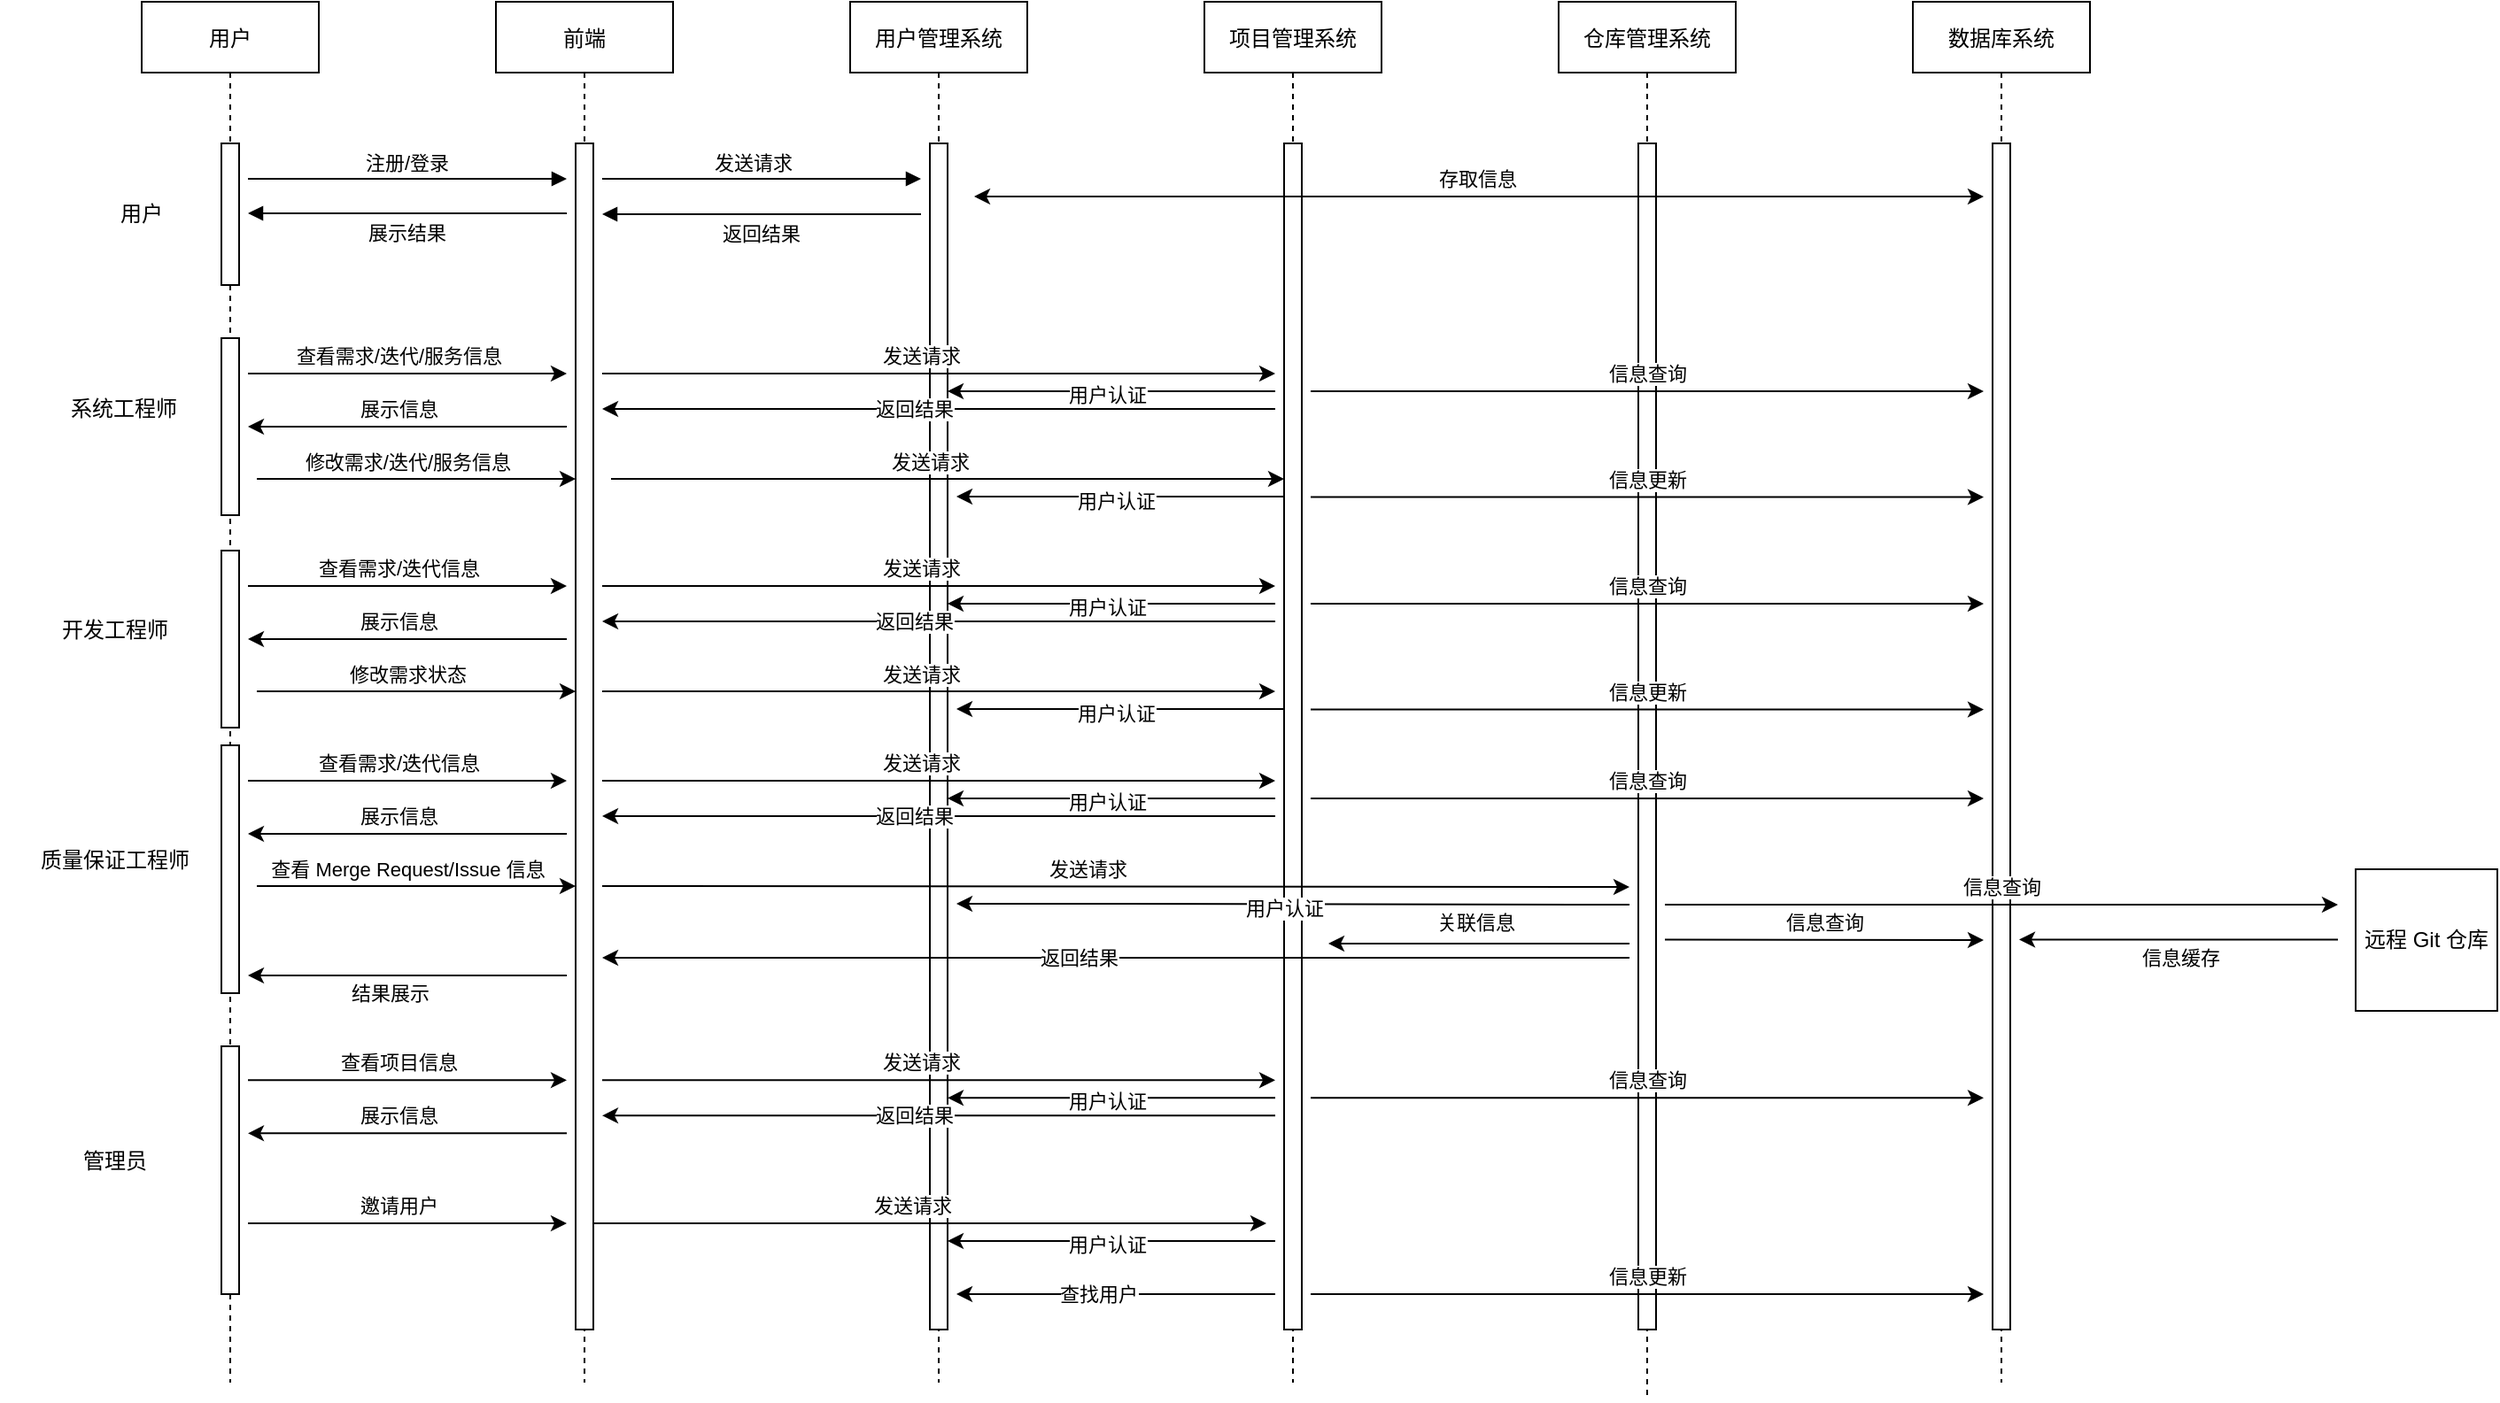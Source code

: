 <mxfile version="18.0.7" type="device"><diagram id="kgpKYQtTHZ0yAKxKKP6v" name="Page-1"><mxGraphModel dx="2370" dy="1173" grid="1" gridSize="10" guides="1" tooltips="1" connect="1" arrows="1" fold="1" page="1" pageScale="1" pageWidth="1920" pageHeight="1200" math="0" shadow="0"><root><mxCell id="0"/><mxCell id="1" parent="0"/><mxCell id="3nuBFxr9cyL0pnOWT2aG-1" value="用户" style="shape=umlLifeline;perimeter=lifelinePerimeter;container=1;collapsible=0;recursiveResize=0;rounded=0;shadow=0;strokeWidth=1;" parent="1" vertex="1"><mxGeometry x="110" y="80" width="100" height="780" as="geometry"/></mxCell><mxCell id="3nuBFxr9cyL0pnOWT2aG-2" value="" style="points=[];perimeter=orthogonalPerimeter;rounded=0;shadow=0;strokeWidth=1;" parent="3nuBFxr9cyL0pnOWT2aG-1" vertex="1"><mxGeometry x="45" y="80" width="10" height="80" as="geometry"/></mxCell><mxCell id="LiKj7-NSsE8vT3buzEcn-35" value="" style="points=[];perimeter=orthogonalPerimeter;rounded=0;shadow=0;strokeWidth=1;" vertex="1" parent="3nuBFxr9cyL0pnOWT2aG-1"><mxGeometry x="45" y="190" width="10" height="100" as="geometry"/></mxCell><mxCell id="LiKj7-NSsE8vT3buzEcn-37" value="用户" style="text;html=1;strokeColor=none;fillColor=none;align=center;verticalAlign=middle;whiteSpace=wrap;rounded=0;" vertex="1" parent="3nuBFxr9cyL0pnOWT2aG-1"><mxGeometry x="-30" y="105" width="60" height="30" as="geometry"/></mxCell><mxCell id="LiKj7-NSsE8vT3buzEcn-38" value="系统工程师" style="text;html=1;strokeColor=none;fillColor=none;align=center;verticalAlign=middle;whiteSpace=wrap;rounded=0;" vertex="1" parent="3nuBFxr9cyL0pnOWT2aG-1"><mxGeometry x="-75" y="215" width="130" height="30" as="geometry"/></mxCell><mxCell id="LiKj7-NSsE8vT3buzEcn-107" value="" style="points=[];perimeter=orthogonalPerimeter;rounded=0;shadow=0;strokeWidth=1;" vertex="1" parent="3nuBFxr9cyL0pnOWT2aG-1"><mxGeometry x="45" y="310" width="10" height="100" as="geometry"/></mxCell><mxCell id="LiKj7-NSsE8vT3buzEcn-108" value="" style="endArrow=classic;html=1;rounded=0;" edge="1" parent="3nuBFxr9cyL0pnOWT2aG-1"><mxGeometry width="50" height="50" relative="1" as="geometry"><mxPoint x="60" y="330" as="sourcePoint"/><mxPoint x="240" y="330" as="targetPoint"/></mxGeometry></mxCell><mxCell id="LiKj7-NSsE8vT3buzEcn-109" value="查看需求/迭代信息" style="edgeLabel;html=1;align=center;verticalAlign=middle;resizable=0;points=[];" vertex="1" connectable="0" parent="LiKj7-NSsE8vT3buzEcn-108"><mxGeometry x="-0.056" y="-2" relative="1" as="geometry"><mxPoint y="-12" as="offset"/></mxGeometry></mxCell><mxCell id="LiKj7-NSsE8vT3buzEcn-114" value="" style="endArrow=classic;html=1;rounded=0;" edge="1" parent="3nuBFxr9cyL0pnOWT2aG-1"><mxGeometry width="50" height="50" relative="1" as="geometry"><mxPoint x="640" y="340" as="sourcePoint"/><mxPoint x="455" y="340" as="targetPoint"/><Array as="points"><mxPoint x="520" y="340"/></Array></mxGeometry></mxCell><mxCell id="LiKj7-NSsE8vT3buzEcn-115" value="用户认证" style="edgeLabel;html=1;align=center;verticalAlign=middle;resizable=0;points=[];" vertex="1" connectable="0" parent="LiKj7-NSsE8vT3buzEcn-114"><mxGeometry x="0.03" y="2" relative="1" as="geometry"><mxPoint as="offset"/></mxGeometry></mxCell><mxCell id="LiKj7-NSsE8vT3buzEcn-120" value="" style="endArrow=classic;html=1;rounded=0;" edge="1" parent="3nuBFxr9cyL0pnOWT2aG-1"><mxGeometry width="50" height="50" relative="1" as="geometry"><mxPoint x="240" y="360" as="sourcePoint"/><mxPoint x="60" y="360" as="targetPoint"/><Array as="points"><mxPoint x="150" y="360"/></Array></mxGeometry></mxCell><mxCell id="LiKj7-NSsE8vT3buzEcn-121" value="展示信息" style="edgeLabel;html=1;align=center;verticalAlign=middle;resizable=0;points=[];" vertex="1" connectable="0" parent="LiKj7-NSsE8vT3buzEcn-120"><mxGeometry x="0.058" relative="1" as="geometry"><mxPoint y="-10" as="offset"/></mxGeometry></mxCell><mxCell id="LiKj7-NSsE8vT3buzEcn-122" value="" style="endArrow=classic;html=1;rounded=0;" edge="1" parent="3nuBFxr9cyL0pnOWT2aG-1"><mxGeometry width="50" height="50" relative="1" as="geometry"><mxPoint x="65" y="389.5" as="sourcePoint"/><mxPoint x="245" y="389.5" as="targetPoint"/></mxGeometry></mxCell><mxCell id="LiKj7-NSsE8vT3buzEcn-123" value="修改需求状态" style="edgeLabel;html=1;align=center;verticalAlign=middle;resizable=0;points=[];" vertex="1" connectable="0" parent="LiKj7-NSsE8vT3buzEcn-122"><mxGeometry x="-0.056" y="-2" relative="1" as="geometry"><mxPoint y="-12" as="offset"/></mxGeometry></mxCell><mxCell id="LiKj7-NSsE8vT3buzEcn-126" value="" style="endArrow=classic;html=1;rounded=0;" edge="1" parent="3nuBFxr9cyL0pnOWT2aG-1"><mxGeometry width="50" height="50" relative="1" as="geometry"><mxPoint x="645" y="399.5" as="sourcePoint"/><mxPoint x="460" y="399.5" as="targetPoint"/><Array as="points"><mxPoint x="525" y="399.5"/></Array></mxGeometry></mxCell><mxCell id="LiKj7-NSsE8vT3buzEcn-127" value="用户认证" style="edgeLabel;html=1;align=center;verticalAlign=middle;resizable=0;points=[];" vertex="1" connectable="0" parent="LiKj7-NSsE8vT3buzEcn-126"><mxGeometry x="0.03" y="2" relative="1" as="geometry"><mxPoint as="offset"/></mxGeometry></mxCell><mxCell id="LiKj7-NSsE8vT3buzEcn-130" value="" style="points=[];perimeter=orthogonalPerimeter;rounded=0;shadow=0;strokeWidth=1;" vertex="1" parent="3nuBFxr9cyL0pnOWT2aG-1"><mxGeometry x="45" y="420" width="10" height="140" as="geometry"/></mxCell><mxCell id="LiKj7-NSsE8vT3buzEcn-131" value="" style="endArrow=classic;html=1;rounded=0;" edge="1" parent="3nuBFxr9cyL0pnOWT2aG-1"><mxGeometry width="50" height="50" relative="1" as="geometry"><mxPoint x="60" y="440.0" as="sourcePoint"/><mxPoint x="240" y="440.0" as="targetPoint"/></mxGeometry></mxCell><mxCell id="LiKj7-NSsE8vT3buzEcn-132" value="查看需求/迭代信息" style="edgeLabel;html=1;align=center;verticalAlign=middle;resizable=0;points=[];" vertex="1" connectable="0" parent="LiKj7-NSsE8vT3buzEcn-131"><mxGeometry x="-0.056" y="-2" relative="1" as="geometry"><mxPoint y="-12" as="offset"/></mxGeometry></mxCell><mxCell id="LiKj7-NSsE8vT3buzEcn-133" value="" style="endArrow=classic;html=1;rounded=0;" edge="1" parent="3nuBFxr9cyL0pnOWT2aG-1"><mxGeometry width="50" height="50" relative="1" as="geometry"><mxPoint x="640" y="450.0" as="sourcePoint"/><mxPoint x="455" y="450.0" as="targetPoint"/><Array as="points"><mxPoint x="520" y="450"/></Array></mxGeometry></mxCell><mxCell id="LiKj7-NSsE8vT3buzEcn-134" value="用户认证" style="edgeLabel;html=1;align=center;verticalAlign=middle;resizable=0;points=[];" vertex="1" connectable="0" parent="LiKj7-NSsE8vT3buzEcn-133"><mxGeometry x="0.03" y="2" relative="1" as="geometry"><mxPoint as="offset"/></mxGeometry></mxCell><mxCell id="LiKj7-NSsE8vT3buzEcn-135" value="" style="endArrow=classic;html=1;rounded=0;" edge="1" parent="3nuBFxr9cyL0pnOWT2aG-1"><mxGeometry width="50" height="50" relative="1" as="geometry"><mxPoint x="240" y="470" as="sourcePoint"/><mxPoint x="60" y="470" as="targetPoint"/><Array as="points"><mxPoint x="150" y="470"/></Array></mxGeometry></mxCell><mxCell id="LiKj7-NSsE8vT3buzEcn-136" value="展示信息" style="edgeLabel;html=1;align=center;verticalAlign=middle;resizable=0;points=[];" vertex="1" connectable="0" parent="LiKj7-NSsE8vT3buzEcn-135"><mxGeometry x="0.058" relative="1" as="geometry"><mxPoint y="-10" as="offset"/></mxGeometry></mxCell><mxCell id="LiKj7-NSsE8vT3buzEcn-137" value="" style="endArrow=classic;html=1;rounded=0;" edge="1" parent="3nuBFxr9cyL0pnOWT2aG-1"><mxGeometry width="50" height="50" relative="1" as="geometry"><mxPoint x="65" y="499.5" as="sourcePoint"/><mxPoint x="245" y="499.5" as="targetPoint"/></mxGeometry></mxCell><mxCell id="LiKj7-NSsE8vT3buzEcn-138" value="查看 Merge Request/Issue 信息" style="edgeLabel;html=1;align=center;verticalAlign=middle;resizable=0;points=[];" vertex="1" connectable="0" parent="LiKj7-NSsE8vT3buzEcn-137"><mxGeometry x="-0.056" y="-2" relative="1" as="geometry"><mxPoint y="-12" as="offset"/></mxGeometry></mxCell><mxCell id="LiKj7-NSsE8vT3buzEcn-166" value="" style="points=[];perimeter=orthogonalPerimeter;rounded=0;shadow=0;strokeWidth=1;" vertex="1" parent="3nuBFxr9cyL0pnOWT2aG-1"><mxGeometry x="45" y="590" width="10" height="140" as="geometry"/></mxCell><mxCell id="3nuBFxr9cyL0pnOWT2aG-5" value="前端" style="shape=umlLifeline;perimeter=lifelinePerimeter;container=1;collapsible=0;recursiveResize=0;rounded=0;shadow=0;strokeWidth=1;" parent="1" vertex="1"><mxGeometry x="310" y="80" width="100" height="780" as="geometry"/></mxCell><mxCell id="3nuBFxr9cyL0pnOWT2aG-6" value="" style="points=[];perimeter=orthogonalPerimeter;rounded=0;shadow=0;strokeWidth=1;" parent="3nuBFxr9cyL0pnOWT2aG-5" vertex="1"><mxGeometry x="45" y="80" width="10" height="670" as="geometry"/></mxCell><mxCell id="LiKj7-NSsE8vT3buzEcn-32" value="展示结果" style="verticalAlign=bottom;endArrow=block;shadow=0;strokeWidth=1;" edge="1" parent="3nuBFxr9cyL0pnOWT2aG-5"><mxGeometry y="20" relative="1" as="geometry"><mxPoint x="40" y="119.5" as="sourcePoint"/><mxPoint x="-140" y="119.5" as="targetPoint"/><mxPoint as="offset"/></mxGeometry></mxCell><mxCell id="LiKj7-NSsE8vT3buzEcn-39" value="" style="endArrow=classic;html=1;rounded=0;" edge="1" parent="3nuBFxr9cyL0pnOWT2aG-5"><mxGeometry width="50" height="50" relative="1" as="geometry"><mxPoint x="-140" y="210" as="sourcePoint"/><mxPoint x="40" y="210" as="targetPoint"/></mxGeometry></mxCell><mxCell id="LiKj7-NSsE8vT3buzEcn-40" value="查看需求/迭代/服务信息" style="edgeLabel;html=1;align=center;verticalAlign=middle;resizable=0;points=[];" vertex="1" connectable="0" parent="LiKj7-NSsE8vT3buzEcn-39"><mxGeometry x="-0.056" y="-2" relative="1" as="geometry"><mxPoint y="-12" as="offset"/></mxGeometry></mxCell><mxCell id="LiKj7-NSsE8vT3buzEcn-1" value="项目管理系统" style="shape=umlLifeline;perimeter=lifelinePerimeter;container=1;collapsible=0;recursiveResize=0;rounded=0;shadow=0;strokeWidth=1;" vertex="1" parent="1"><mxGeometry x="710" y="80" width="100" height="780" as="geometry"/></mxCell><mxCell id="LiKj7-NSsE8vT3buzEcn-2" value="" style="points=[];perimeter=orthogonalPerimeter;rounded=0;shadow=0;strokeWidth=1;" vertex="1" parent="LiKj7-NSsE8vT3buzEcn-1"><mxGeometry x="45" y="80" width="10" height="670" as="geometry"/></mxCell><mxCell id="LiKj7-NSsE8vT3buzEcn-139" value="" style="endArrow=classic;html=1;rounded=0;" edge="1" parent="LiKj7-NSsE8vT3buzEcn-1"><mxGeometry width="50" height="50" relative="1" as="geometry"><mxPoint x="240" y="510" as="sourcePoint"/><mxPoint x="-140" y="509.5" as="targetPoint"/><Array as="points"><mxPoint x="-75" y="509.5"/></Array></mxGeometry></mxCell><mxCell id="LiKj7-NSsE8vT3buzEcn-140" value="用户认证" style="edgeLabel;html=1;align=center;verticalAlign=middle;resizable=0;points=[];" vertex="1" connectable="0" parent="LiKj7-NSsE8vT3buzEcn-139"><mxGeometry x="0.03" y="2" relative="1" as="geometry"><mxPoint as="offset"/></mxGeometry></mxCell><mxCell id="LiKj7-NSsE8vT3buzEcn-3" value="用户管理系统" style="shape=umlLifeline;perimeter=lifelinePerimeter;container=1;collapsible=0;recursiveResize=0;rounded=0;shadow=0;strokeWidth=1;" vertex="1" parent="1"><mxGeometry x="510" y="80" width="100" height="780" as="geometry"/></mxCell><mxCell id="LiKj7-NSsE8vT3buzEcn-4" value="" style="points=[];perimeter=orthogonalPerimeter;rounded=0;shadow=0;strokeWidth=1;" vertex="1" parent="LiKj7-NSsE8vT3buzEcn-3"><mxGeometry x="45" y="80" width="10" height="670" as="geometry"/></mxCell><mxCell id="LiKj7-NSsE8vT3buzEcn-112" value="" style="endArrow=classic;html=1;rounded=0;" edge="1" parent="LiKj7-NSsE8vT3buzEcn-3"><mxGeometry width="50" height="50" relative="1" as="geometry"><mxPoint x="-140" y="330" as="sourcePoint"/><mxPoint x="240" y="330" as="targetPoint"/></mxGeometry></mxCell><mxCell id="LiKj7-NSsE8vT3buzEcn-113" value="发送请求" style="edgeLabel;html=1;align=center;verticalAlign=middle;resizable=0;points=[];" vertex="1" connectable="0" parent="LiKj7-NSsE8vT3buzEcn-112"><mxGeometry x="-0.056" y="-2" relative="1" as="geometry"><mxPoint y="-12" as="offset"/></mxGeometry></mxCell><mxCell id="LiKj7-NSsE8vT3buzEcn-124" value="" style="endArrow=classic;html=1;rounded=0;" edge="1" parent="LiKj7-NSsE8vT3buzEcn-3"><mxGeometry width="50" height="50" relative="1" as="geometry"><mxPoint x="-140" y="389.5" as="sourcePoint"/><mxPoint x="240" y="389.5" as="targetPoint"/></mxGeometry></mxCell><mxCell id="LiKj7-NSsE8vT3buzEcn-125" value="发送请求" style="edgeLabel;html=1;align=center;verticalAlign=middle;resizable=0;points=[];" vertex="1" connectable="0" parent="LiKj7-NSsE8vT3buzEcn-124"><mxGeometry x="-0.056" y="-2" relative="1" as="geometry"><mxPoint y="-12" as="offset"/></mxGeometry></mxCell><mxCell id="LiKj7-NSsE8vT3buzEcn-5" value="仓库管理系统" style="shape=umlLifeline;perimeter=lifelinePerimeter;container=1;collapsible=0;recursiveResize=0;rounded=0;shadow=0;strokeWidth=1;" vertex="1" parent="1"><mxGeometry x="910" y="80" width="100" height="790" as="geometry"/></mxCell><mxCell id="LiKj7-NSsE8vT3buzEcn-6" value="" style="points=[];perimeter=orthogonalPerimeter;rounded=0;shadow=0;strokeWidth=1;" vertex="1" parent="LiKj7-NSsE8vT3buzEcn-5"><mxGeometry x="45" y="80" width="10" height="670" as="geometry"/></mxCell><mxCell id="LiKj7-NSsE8vT3buzEcn-59" value="" style="endArrow=classic;html=1;rounded=0;" edge="1" parent="LiKj7-NSsE8vT3buzEcn-5"><mxGeometry width="50" height="50" relative="1" as="geometry"><mxPoint x="-140" y="279.8" as="sourcePoint"/><mxPoint x="240" y="279.8" as="targetPoint"/></mxGeometry></mxCell><mxCell id="LiKj7-NSsE8vT3buzEcn-60" value="信息更新" style="edgeLabel;html=1;align=center;verticalAlign=middle;resizable=0;points=[];" vertex="1" connectable="0" parent="LiKj7-NSsE8vT3buzEcn-59"><mxGeometry x="-0.159" y="-2" relative="1" as="geometry"><mxPoint x="30" y="-12" as="offset"/></mxGeometry></mxCell><mxCell id="LiKj7-NSsE8vT3buzEcn-147" value="" style="endArrow=classic;html=1;rounded=0;" edge="1" parent="LiKj7-NSsE8vT3buzEcn-5"><mxGeometry width="50" height="50" relative="1" as="geometry"><mxPoint x="-140" y="450.0" as="sourcePoint"/><mxPoint x="240" y="450.0" as="targetPoint"/></mxGeometry></mxCell><mxCell id="LiKj7-NSsE8vT3buzEcn-148" value="信息查询" style="edgeLabel;html=1;align=center;verticalAlign=middle;resizable=0;points=[];" vertex="1" connectable="0" parent="LiKj7-NSsE8vT3buzEcn-147"><mxGeometry x="-0.159" y="-2" relative="1" as="geometry"><mxPoint x="30" y="-12" as="offset"/></mxGeometry></mxCell><mxCell id="LiKj7-NSsE8vT3buzEcn-7" value="数据库系统" style="shape=umlLifeline;perimeter=lifelinePerimeter;container=1;collapsible=0;recursiveResize=0;rounded=0;shadow=0;strokeWidth=1;" vertex="1" parent="1"><mxGeometry x="1110" y="80" width="100" height="780" as="geometry"/></mxCell><mxCell id="LiKj7-NSsE8vT3buzEcn-8" value="" style="points=[];perimeter=orthogonalPerimeter;rounded=0;shadow=0;strokeWidth=1;" vertex="1" parent="LiKj7-NSsE8vT3buzEcn-7"><mxGeometry x="45" y="80" width="10" height="670" as="geometry"/></mxCell><mxCell id="LiKj7-NSsE8vT3buzEcn-29" value="注册/登录" style="verticalAlign=bottom;endArrow=block;shadow=0;strokeWidth=1;" edge="1" parent="1"><mxGeometry relative="1" as="geometry"><mxPoint x="170" y="180.0" as="sourcePoint"/><mxPoint x="350" y="180" as="targetPoint"/></mxGeometry></mxCell><mxCell id="LiKj7-NSsE8vT3buzEcn-30" value="发送请求" style="verticalAlign=bottom;endArrow=block;shadow=0;strokeWidth=1;" edge="1" parent="1"><mxGeometry x="-0.05" relative="1" as="geometry"><mxPoint x="370" y="180.0" as="sourcePoint"/><mxPoint x="550" y="180" as="targetPoint"/><mxPoint as="offset"/></mxGeometry></mxCell><mxCell id="LiKj7-NSsE8vT3buzEcn-31" value="返回结果" style="verticalAlign=bottom;endArrow=block;shadow=0;strokeWidth=1;" edge="1" parent="1"><mxGeometry y="20" relative="1" as="geometry"><mxPoint x="550" y="200" as="sourcePoint"/><mxPoint x="370" y="200" as="targetPoint"/><mxPoint as="offset"/></mxGeometry></mxCell><mxCell id="LiKj7-NSsE8vT3buzEcn-33" value="" style="endArrow=classic;startArrow=classic;html=1;rounded=0;" edge="1" parent="1"><mxGeometry width="50" height="50" relative="1" as="geometry"><mxPoint x="580" y="190" as="sourcePoint"/><mxPoint x="1150" y="190" as="targetPoint"/></mxGeometry></mxCell><mxCell id="LiKj7-NSsE8vT3buzEcn-34" value="存取信息" style="edgeLabel;html=1;align=center;verticalAlign=middle;resizable=0;points=[];" vertex="1" connectable="0" parent="LiKj7-NSsE8vT3buzEcn-33"><mxGeometry x="-0.144" relative="1" as="geometry"><mxPoint x="40" y="-10" as="offset"/></mxGeometry></mxCell><mxCell id="LiKj7-NSsE8vT3buzEcn-41" value="" style="endArrow=classic;html=1;rounded=0;" edge="1" parent="1"><mxGeometry width="50" height="50" relative="1" as="geometry"><mxPoint x="370" y="290" as="sourcePoint"/><mxPoint x="750" y="290" as="targetPoint"/></mxGeometry></mxCell><mxCell id="LiKj7-NSsE8vT3buzEcn-42" value="发送请求" style="edgeLabel;html=1;align=center;verticalAlign=middle;resizable=0;points=[];" vertex="1" connectable="0" parent="LiKj7-NSsE8vT3buzEcn-41"><mxGeometry x="-0.056" y="-2" relative="1" as="geometry"><mxPoint y="-12" as="offset"/></mxGeometry></mxCell><mxCell id="LiKj7-NSsE8vT3buzEcn-43" value="" style="endArrow=classic;html=1;rounded=0;" edge="1" parent="1" target="LiKj7-NSsE8vT3buzEcn-4"><mxGeometry width="50" height="50" relative="1" as="geometry"><mxPoint x="750" y="300" as="sourcePoint"/><mxPoint x="700" y="310" as="targetPoint"/><Array as="points"><mxPoint x="630" y="300"/></Array></mxGeometry></mxCell><mxCell id="LiKj7-NSsE8vT3buzEcn-44" value="用户认证" style="edgeLabel;html=1;align=center;verticalAlign=middle;resizable=0;points=[];" vertex="1" connectable="0" parent="LiKj7-NSsE8vT3buzEcn-43"><mxGeometry x="0.03" y="2" relative="1" as="geometry"><mxPoint as="offset"/></mxGeometry></mxCell><mxCell id="LiKj7-NSsE8vT3buzEcn-45" value="" style="endArrow=classic;html=1;rounded=0;" edge="1" parent="1"><mxGeometry width="50" height="50" relative="1" as="geometry"><mxPoint x="770" y="300" as="sourcePoint"/><mxPoint x="1150" y="300" as="targetPoint"/></mxGeometry></mxCell><mxCell id="LiKj7-NSsE8vT3buzEcn-46" value="信息查询" style="edgeLabel;html=1;align=center;verticalAlign=middle;resizable=0;points=[];" vertex="1" connectable="0" parent="LiKj7-NSsE8vT3buzEcn-45"><mxGeometry x="-0.159" y="-2" relative="1" as="geometry"><mxPoint x="30" y="-12" as="offset"/></mxGeometry></mxCell><mxCell id="LiKj7-NSsE8vT3buzEcn-47" value="" style="endArrow=classic;html=1;rounded=0;" edge="1" parent="1"><mxGeometry width="50" height="50" relative="1" as="geometry"><mxPoint x="750" y="310" as="sourcePoint"/><mxPoint x="370" y="310" as="targetPoint"/></mxGeometry></mxCell><mxCell id="LiKj7-NSsE8vT3buzEcn-49" value="返回结果" style="edgeLabel;html=1;align=center;verticalAlign=middle;resizable=0;points=[];" vertex="1" connectable="0" parent="LiKj7-NSsE8vT3buzEcn-47"><mxGeometry x="0.073" relative="1" as="geometry"><mxPoint as="offset"/></mxGeometry></mxCell><mxCell id="LiKj7-NSsE8vT3buzEcn-50" value="" style="endArrow=classic;html=1;rounded=0;" edge="1" parent="1"><mxGeometry width="50" height="50" relative="1" as="geometry"><mxPoint x="350" y="320" as="sourcePoint"/><mxPoint x="170" y="320" as="targetPoint"/><Array as="points"><mxPoint x="260" y="320"/></Array></mxGeometry></mxCell><mxCell id="LiKj7-NSsE8vT3buzEcn-52" value="展示信息" style="edgeLabel;html=1;align=center;verticalAlign=middle;resizable=0;points=[];" vertex="1" connectable="0" parent="LiKj7-NSsE8vT3buzEcn-50"><mxGeometry x="0.058" relative="1" as="geometry"><mxPoint y="-10" as="offset"/></mxGeometry></mxCell><mxCell id="LiKj7-NSsE8vT3buzEcn-53" value="" style="endArrow=classic;html=1;rounded=0;" edge="1" parent="1"><mxGeometry width="50" height="50" relative="1" as="geometry"><mxPoint x="175" y="349.5" as="sourcePoint"/><mxPoint x="355" y="349.5" as="targetPoint"/></mxGeometry></mxCell><mxCell id="LiKj7-NSsE8vT3buzEcn-54" value="修改需求/迭代/服务信息" style="edgeLabel;html=1;align=center;verticalAlign=middle;resizable=0;points=[];" vertex="1" connectable="0" parent="LiKj7-NSsE8vT3buzEcn-53"><mxGeometry x="-0.056" y="-2" relative="1" as="geometry"><mxPoint y="-12" as="offset"/></mxGeometry></mxCell><mxCell id="LiKj7-NSsE8vT3buzEcn-55" value="" style="endArrow=classic;html=1;rounded=0;" edge="1" parent="1"><mxGeometry width="50" height="50" relative="1" as="geometry"><mxPoint x="375" y="349.5" as="sourcePoint"/><mxPoint x="755" y="349.5" as="targetPoint"/></mxGeometry></mxCell><mxCell id="LiKj7-NSsE8vT3buzEcn-56" value="发送请求" style="edgeLabel;html=1;align=center;verticalAlign=middle;resizable=0;points=[];" vertex="1" connectable="0" parent="LiKj7-NSsE8vT3buzEcn-55"><mxGeometry x="-0.056" y="-2" relative="1" as="geometry"><mxPoint y="-12" as="offset"/></mxGeometry></mxCell><mxCell id="LiKj7-NSsE8vT3buzEcn-57" value="" style="endArrow=classic;html=1;rounded=0;" edge="1" parent="1"><mxGeometry width="50" height="50" relative="1" as="geometry"><mxPoint x="755" y="359.5" as="sourcePoint"/><mxPoint x="570" y="359.5" as="targetPoint"/><Array as="points"><mxPoint x="635" y="359.5"/></Array></mxGeometry></mxCell><mxCell id="LiKj7-NSsE8vT3buzEcn-58" value="用户认证" style="edgeLabel;html=1;align=center;verticalAlign=middle;resizable=0;points=[];" vertex="1" connectable="0" parent="LiKj7-NSsE8vT3buzEcn-57"><mxGeometry x="0.03" y="2" relative="1" as="geometry"><mxPoint as="offset"/></mxGeometry></mxCell><mxCell id="LiKj7-NSsE8vT3buzEcn-128" value="开发工程师" style="text;html=1;strokeColor=none;fillColor=none;align=center;verticalAlign=middle;whiteSpace=wrap;rounded=0;" vertex="1" parent="1"><mxGeometry x="30" y="420" width="130" height="30" as="geometry"/></mxCell><mxCell id="LiKj7-NSsE8vT3buzEcn-118" value="" style="endArrow=classic;html=1;rounded=0;" edge="1" parent="1"><mxGeometry width="50" height="50" relative="1" as="geometry"><mxPoint x="750" y="430" as="sourcePoint"/><mxPoint x="370" y="430" as="targetPoint"/></mxGeometry></mxCell><mxCell id="LiKj7-NSsE8vT3buzEcn-119" value="返回结果" style="edgeLabel;html=1;align=center;verticalAlign=middle;resizable=0;points=[];" vertex="1" connectable="0" parent="LiKj7-NSsE8vT3buzEcn-118"><mxGeometry x="0.073" relative="1" as="geometry"><mxPoint as="offset"/></mxGeometry></mxCell><mxCell id="LiKj7-NSsE8vT3buzEcn-116" value="" style="endArrow=classic;html=1;rounded=0;" edge="1" parent="1"><mxGeometry width="50" height="50" relative="1" as="geometry"><mxPoint x="770" y="420" as="sourcePoint"/><mxPoint x="1150" y="420" as="targetPoint"/></mxGeometry></mxCell><mxCell id="LiKj7-NSsE8vT3buzEcn-117" value="信息查询" style="edgeLabel;html=1;align=center;verticalAlign=middle;resizable=0;points=[];" vertex="1" connectable="0" parent="LiKj7-NSsE8vT3buzEcn-116"><mxGeometry x="-0.159" y="-2" relative="1" as="geometry"><mxPoint x="30" y="-12" as="offset"/></mxGeometry></mxCell><mxCell id="LiKj7-NSsE8vT3buzEcn-110" value="" style="endArrow=classic;html=1;rounded=0;" edge="1" parent="1"><mxGeometry width="50" height="50" relative="1" as="geometry"><mxPoint x="770" y="479.8" as="sourcePoint"/><mxPoint x="1150" y="479.8" as="targetPoint"/></mxGeometry></mxCell><mxCell id="LiKj7-NSsE8vT3buzEcn-111" value="信息更新" style="edgeLabel;html=1;align=center;verticalAlign=middle;resizable=0;points=[];" vertex="1" connectable="0" parent="LiKj7-NSsE8vT3buzEcn-110"><mxGeometry x="-0.159" y="-2" relative="1" as="geometry"><mxPoint x="30" y="-12" as="offset"/></mxGeometry></mxCell><mxCell id="LiKj7-NSsE8vT3buzEcn-151" value="质量保证工程师" style="text;html=1;strokeColor=none;fillColor=none;align=center;verticalAlign=middle;whiteSpace=wrap;rounded=0;" vertex="1" parent="1"><mxGeometry x="30" y="550" width="130" height="30" as="geometry"/></mxCell><mxCell id="LiKj7-NSsE8vT3buzEcn-141" value="" style="endArrow=classic;html=1;rounded=0;" edge="1" parent="1"><mxGeometry width="50" height="50" relative="1" as="geometry"><mxPoint x="370" y="520.0" as="sourcePoint"/><mxPoint x="750" y="520.0" as="targetPoint"/></mxGeometry></mxCell><mxCell id="LiKj7-NSsE8vT3buzEcn-142" value="发送请求" style="edgeLabel;html=1;align=center;verticalAlign=middle;resizable=0;points=[];" vertex="1" connectable="0" parent="LiKj7-NSsE8vT3buzEcn-141"><mxGeometry x="-0.056" y="-2" relative="1" as="geometry"><mxPoint y="-12" as="offset"/></mxGeometry></mxCell><mxCell id="LiKj7-NSsE8vT3buzEcn-145" value="" style="endArrow=classic;html=1;rounded=0;" edge="1" parent="1"><mxGeometry width="50" height="50" relative="1" as="geometry"><mxPoint x="750" y="540.0" as="sourcePoint"/><mxPoint x="370" y="540.0" as="targetPoint"/></mxGeometry></mxCell><mxCell id="LiKj7-NSsE8vT3buzEcn-146" value="返回结果" style="edgeLabel;html=1;align=center;verticalAlign=middle;resizable=0;points=[];" vertex="1" connectable="0" parent="LiKj7-NSsE8vT3buzEcn-145"><mxGeometry x="0.073" relative="1" as="geometry"><mxPoint as="offset"/></mxGeometry></mxCell><mxCell id="LiKj7-NSsE8vT3buzEcn-143" value="" style="endArrow=classic;html=1;rounded=0;" edge="1" parent="1"><mxGeometry width="50" height="50" relative="1" as="geometry"><mxPoint x="370" y="579.5" as="sourcePoint"/><mxPoint x="950" y="580" as="targetPoint"/></mxGeometry></mxCell><mxCell id="LiKj7-NSsE8vT3buzEcn-144" value="发送请求" style="edgeLabel;html=1;align=center;verticalAlign=middle;resizable=0;points=[];" vertex="1" connectable="0" parent="LiKj7-NSsE8vT3buzEcn-143"><mxGeometry x="-0.056" y="-2" relative="1" as="geometry"><mxPoint y="-12" as="offset"/></mxGeometry></mxCell><mxCell id="LiKj7-NSsE8vT3buzEcn-152" value="" style="endArrow=classic;html=1;rounded=0;" edge="1" parent="1"><mxGeometry width="50" height="50" relative="1" as="geometry"><mxPoint x="970" y="590" as="sourcePoint"/><mxPoint x="1350" y="590" as="targetPoint"/></mxGeometry></mxCell><mxCell id="LiKj7-NSsE8vT3buzEcn-153" value="信息查询" style="edgeLabel;html=1;align=center;verticalAlign=middle;resizable=0;points=[];" vertex="1" connectable="0" parent="LiKj7-NSsE8vT3buzEcn-152"><mxGeometry x="-0.159" y="-2" relative="1" as="geometry"><mxPoint x="30" y="-12" as="offset"/></mxGeometry></mxCell><mxCell id="LiKj7-NSsE8vT3buzEcn-154" value="远程 Git 仓库" style="whiteSpace=wrap;html=1;aspect=fixed;" vertex="1" parent="1"><mxGeometry x="1360" y="570" width="80" height="80" as="geometry"/></mxCell><mxCell id="LiKj7-NSsE8vT3buzEcn-155" value="" style="endArrow=classic;html=1;rounded=0;" edge="1" parent="1"><mxGeometry width="50" height="50" relative="1" as="geometry"><mxPoint x="1350" y="609.75" as="sourcePoint"/><mxPoint x="1170" y="609.75" as="targetPoint"/></mxGeometry></mxCell><mxCell id="LiKj7-NSsE8vT3buzEcn-156" value="信息缓存" style="edgeLabel;html=1;align=center;verticalAlign=middle;resizable=0;points=[];" vertex="1" connectable="0" parent="LiKj7-NSsE8vT3buzEcn-155"><mxGeometry x="0.406" y="-1" relative="1" as="geometry"><mxPoint x="37" y="11" as="offset"/></mxGeometry></mxCell><mxCell id="LiKj7-NSsE8vT3buzEcn-157" value="" style="endArrow=classic;html=1;rounded=0;" edge="1" parent="1"><mxGeometry width="50" height="50" relative="1" as="geometry"><mxPoint x="950" y="620" as="sourcePoint"/><mxPoint x="370" y="620" as="targetPoint"/></mxGeometry></mxCell><mxCell id="LiKj7-NSsE8vT3buzEcn-158" value="返回结果" style="edgeLabel;html=1;align=center;verticalAlign=middle;resizable=0;points=[];" vertex="1" connectable="0" parent="LiKj7-NSsE8vT3buzEcn-157"><mxGeometry x="0.073" relative="1" as="geometry"><mxPoint as="offset"/></mxGeometry></mxCell><mxCell id="LiKj7-NSsE8vT3buzEcn-159" value="" style="endArrow=classic;html=1;rounded=0;" edge="1" parent="1"><mxGeometry width="50" height="50" relative="1" as="geometry"><mxPoint x="970" y="609.75" as="sourcePoint"/><mxPoint x="1150" y="610" as="targetPoint"/></mxGeometry></mxCell><mxCell id="LiKj7-NSsE8vT3buzEcn-160" value="信息查询" style="edgeLabel;html=1;align=center;verticalAlign=middle;resizable=0;points=[];" vertex="1" connectable="0" parent="LiKj7-NSsE8vT3buzEcn-159"><mxGeometry x="-0.159" y="-2" relative="1" as="geometry"><mxPoint x="14" y="-12" as="offset"/></mxGeometry></mxCell><mxCell id="LiKj7-NSsE8vT3buzEcn-161" value="" style="endArrow=classic;html=1;rounded=0;" edge="1" parent="1"><mxGeometry width="50" height="50" relative="1" as="geometry"><mxPoint x="950" y="612" as="sourcePoint"/><mxPoint x="780" y="612" as="targetPoint"/></mxGeometry></mxCell><mxCell id="LiKj7-NSsE8vT3buzEcn-162" value="关联信息" style="edgeLabel;html=1;align=center;verticalAlign=middle;resizable=0;points=[];" vertex="1" connectable="0" parent="LiKj7-NSsE8vT3buzEcn-161"><mxGeometry x="-0.414" y="1" relative="1" as="geometry"><mxPoint x="-37" y="-13" as="offset"/></mxGeometry></mxCell><mxCell id="LiKj7-NSsE8vT3buzEcn-163" value="" style="endArrow=classic;html=1;rounded=0;" edge="1" parent="1"><mxGeometry width="50" height="50" relative="1" as="geometry"><mxPoint x="350" y="630" as="sourcePoint"/><mxPoint x="170" y="630" as="targetPoint"/></mxGeometry></mxCell><mxCell id="LiKj7-NSsE8vT3buzEcn-165" value="结果展示" style="edgeLabel;html=1;align=center;verticalAlign=middle;resizable=0;points=[];" vertex="1" connectable="0" parent="LiKj7-NSsE8vT3buzEcn-163"><mxGeometry x="0.189" y="-1" relative="1" as="geometry"><mxPoint x="7" y="11" as="offset"/></mxGeometry></mxCell><mxCell id="LiKj7-NSsE8vT3buzEcn-167" value="管理员" style="text;html=1;strokeColor=none;fillColor=none;align=center;verticalAlign=middle;whiteSpace=wrap;rounded=0;" vertex="1" parent="1"><mxGeometry x="30" y="720" width="130" height="30" as="geometry"/></mxCell><mxCell id="LiKj7-NSsE8vT3buzEcn-169" value="" style="endArrow=classic;html=1;rounded=0;" edge="1" parent="1"><mxGeometry width="50" height="50" relative="1" as="geometry"><mxPoint x="170" y="689.17" as="sourcePoint"/><mxPoint x="350" y="689.17" as="targetPoint"/></mxGeometry></mxCell><mxCell id="LiKj7-NSsE8vT3buzEcn-170" value="查看项目信息" style="edgeLabel;html=1;align=center;verticalAlign=middle;resizable=0;points=[];" vertex="1" connectable="0" parent="LiKj7-NSsE8vT3buzEcn-169"><mxGeometry x="-0.056" y="-2" relative="1" as="geometry"><mxPoint y="-12" as="offset"/></mxGeometry></mxCell><mxCell id="LiKj7-NSsE8vT3buzEcn-171" value="" style="endArrow=classic;html=1;rounded=0;" edge="1" parent="1"><mxGeometry width="50" height="50" relative="1" as="geometry"><mxPoint x="750" y="699.17" as="sourcePoint"/><mxPoint x="565" y="699.17" as="targetPoint"/><Array as="points"><mxPoint x="630" y="699.17"/></Array></mxGeometry></mxCell><mxCell id="LiKj7-NSsE8vT3buzEcn-172" value="用户认证" style="edgeLabel;html=1;align=center;verticalAlign=middle;resizable=0;points=[];" vertex="1" connectable="0" parent="LiKj7-NSsE8vT3buzEcn-171"><mxGeometry x="0.03" y="2" relative="1" as="geometry"><mxPoint as="offset"/></mxGeometry></mxCell><mxCell id="LiKj7-NSsE8vT3buzEcn-173" value="" style="endArrow=classic;html=1;rounded=0;" edge="1" parent="1"><mxGeometry width="50" height="50" relative="1" as="geometry"><mxPoint x="350" y="719.17" as="sourcePoint"/><mxPoint x="170" y="719.17" as="targetPoint"/><Array as="points"><mxPoint x="260" y="719.17"/></Array></mxGeometry></mxCell><mxCell id="LiKj7-NSsE8vT3buzEcn-174" value="展示信息" style="edgeLabel;html=1;align=center;verticalAlign=middle;resizable=0;points=[];" vertex="1" connectable="0" parent="LiKj7-NSsE8vT3buzEcn-173"><mxGeometry x="0.058" relative="1" as="geometry"><mxPoint y="-10" as="offset"/></mxGeometry></mxCell><mxCell id="LiKj7-NSsE8vT3buzEcn-175" value="" style="endArrow=classic;html=1;rounded=0;" edge="1" parent="1"><mxGeometry width="50" height="50" relative="1" as="geometry"><mxPoint x="770" y="699.17" as="sourcePoint"/><mxPoint x="1150" y="699.17" as="targetPoint"/></mxGeometry></mxCell><mxCell id="LiKj7-NSsE8vT3buzEcn-176" value="信息查询" style="edgeLabel;html=1;align=center;verticalAlign=middle;resizable=0;points=[];" vertex="1" connectable="0" parent="LiKj7-NSsE8vT3buzEcn-175"><mxGeometry x="-0.159" y="-2" relative="1" as="geometry"><mxPoint x="30" y="-12" as="offset"/></mxGeometry></mxCell><mxCell id="LiKj7-NSsE8vT3buzEcn-177" value="" style="endArrow=classic;html=1;rounded=0;" edge="1" parent="1"><mxGeometry width="50" height="50" relative="1" as="geometry"><mxPoint x="370" y="689.17" as="sourcePoint"/><mxPoint x="750" y="689.17" as="targetPoint"/></mxGeometry></mxCell><mxCell id="LiKj7-NSsE8vT3buzEcn-178" value="发送请求" style="edgeLabel;html=1;align=center;verticalAlign=middle;resizable=0;points=[];" vertex="1" connectable="0" parent="LiKj7-NSsE8vT3buzEcn-177"><mxGeometry x="-0.056" y="-2" relative="1" as="geometry"><mxPoint y="-12" as="offset"/></mxGeometry></mxCell><mxCell id="LiKj7-NSsE8vT3buzEcn-179" value="" style="endArrow=classic;html=1;rounded=0;" edge="1" parent="1"><mxGeometry width="50" height="50" relative="1" as="geometry"><mxPoint x="750" y="709.17" as="sourcePoint"/><mxPoint x="370" y="709.17" as="targetPoint"/></mxGeometry></mxCell><mxCell id="LiKj7-NSsE8vT3buzEcn-180" value="返回结果" style="edgeLabel;html=1;align=center;verticalAlign=middle;resizable=0;points=[];" vertex="1" connectable="0" parent="LiKj7-NSsE8vT3buzEcn-179"><mxGeometry x="0.073" relative="1" as="geometry"><mxPoint as="offset"/></mxGeometry></mxCell><mxCell id="LiKj7-NSsE8vT3buzEcn-181" value="" style="endArrow=classic;html=1;rounded=0;" edge="1" parent="1"><mxGeometry width="50" height="50" relative="1" as="geometry"><mxPoint x="170" y="770" as="sourcePoint"/><mxPoint x="350" y="770" as="targetPoint"/></mxGeometry></mxCell><mxCell id="LiKj7-NSsE8vT3buzEcn-182" value="邀请用户" style="edgeLabel;html=1;align=center;verticalAlign=middle;resizable=0;points=[];" vertex="1" connectable="0" parent="LiKj7-NSsE8vT3buzEcn-181"><mxGeometry x="-0.056" y="-2" relative="1" as="geometry"><mxPoint y="-12" as="offset"/></mxGeometry></mxCell><mxCell id="LiKj7-NSsE8vT3buzEcn-183" value="" style="endArrow=classic;html=1;rounded=0;" edge="1" parent="1"><mxGeometry width="50" height="50" relative="1" as="geometry"><mxPoint x="750" y="780" as="sourcePoint"/><mxPoint x="565" y="780" as="targetPoint"/><Array as="points"><mxPoint x="630" y="780"/></Array></mxGeometry></mxCell><mxCell id="LiKj7-NSsE8vT3buzEcn-184" value="用户认证" style="edgeLabel;html=1;align=center;verticalAlign=middle;resizable=0;points=[];" vertex="1" connectable="0" parent="LiKj7-NSsE8vT3buzEcn-183"><mxGeometry x="0.03" y="2" relative="1" as="geometry"><mxPoint as="offset"/></mxGeometry></mxCell><mxCell id="LiKj7-NSsE8vT3buzEcn-185" value="" style="endArrow=classic;html=1;rounded=0;" edge="1" parent="1"><mxGeometry width="50" height="50" relative="1" as="geometry"><mxPoint x="365" y="770" as="sourcePoint"/><mxPoint x="745" y="770" as="targetPoint"/></mxGeometry></mxCell><mxCell id="LiKj7-NSsE8vT3buzEcn-186" value="发送请求" style="edgeLabel;html=1;align=center;verticalAlign=middle;resizable=0;points=[];" vertex="1" connectable="0" parent="LiKj7-NSsE8vT3buzEcn-185"><mxGeometry x="-0.056" y="-2" relative="1" as="geometry"><mxPoint y="-12" as="offset"/></mxGeometry></mxCell><mxCell id="LiKj7-NSsE8vT3buzEcn-187" value="" style="endArrow=classic;html=1;rounded=0;" edge="1" parent="1"><mxGeometry width="50" height="50" relative="1" as="geometry"><mxPoint x="770" y="810.0" as="sourcePoint"/><mxPoint x="1150" y="810.0" as="targetPoint"/></mxGeometry></mxCell><mxCell id="LiKj7-NSsE8vT3buzEcn-188" value="信息更新" style="edgeLabel;html=1;align=center;verticalAlign=middle;resizable=0;points=[];" vertex="1" connectable="0" parent="LiKj7-NSsE8vT3buzEcn-187"><mxGeometry x="-0.159" y="-2" relative="1" as="geometry"><mxPoint x="30" y="-12" as="offset"/></mxGeometry></mxCell><mxCell id="LiKj7-NSsE8vT3buzEcn-189" value="" style="endArrow=classic;html=1;rounded=0;" edge="1" parent="1"><mxGeometry width="50" height="50" relative="1" as="geometry"><mxPoint x="750" y="810" as="sourcePoint"/><mxPoint x="570" y="810" as="targetPoint"/><Array as="points"><mxPoint x="660" y="810"/></Array></mxGeometry></mxCell><mxCell id="LiKj7-NSsE8vT3buzEcn-190" value="查找用户" style="edgeLabel;html=1;align=center;verticalAlign=middle;resizable=0;points=[];" vertex="1" connectable="0" parent="LiKj7-NSsE8vT3buzEcn-189"><mxGeometry x="0.2" y="2" relative="1" as="geometry"><mxPoint x="8" y="-2" as="offset"/></mxGeometry></mxCell></root></mxGraphModel></diagram></mxfile>